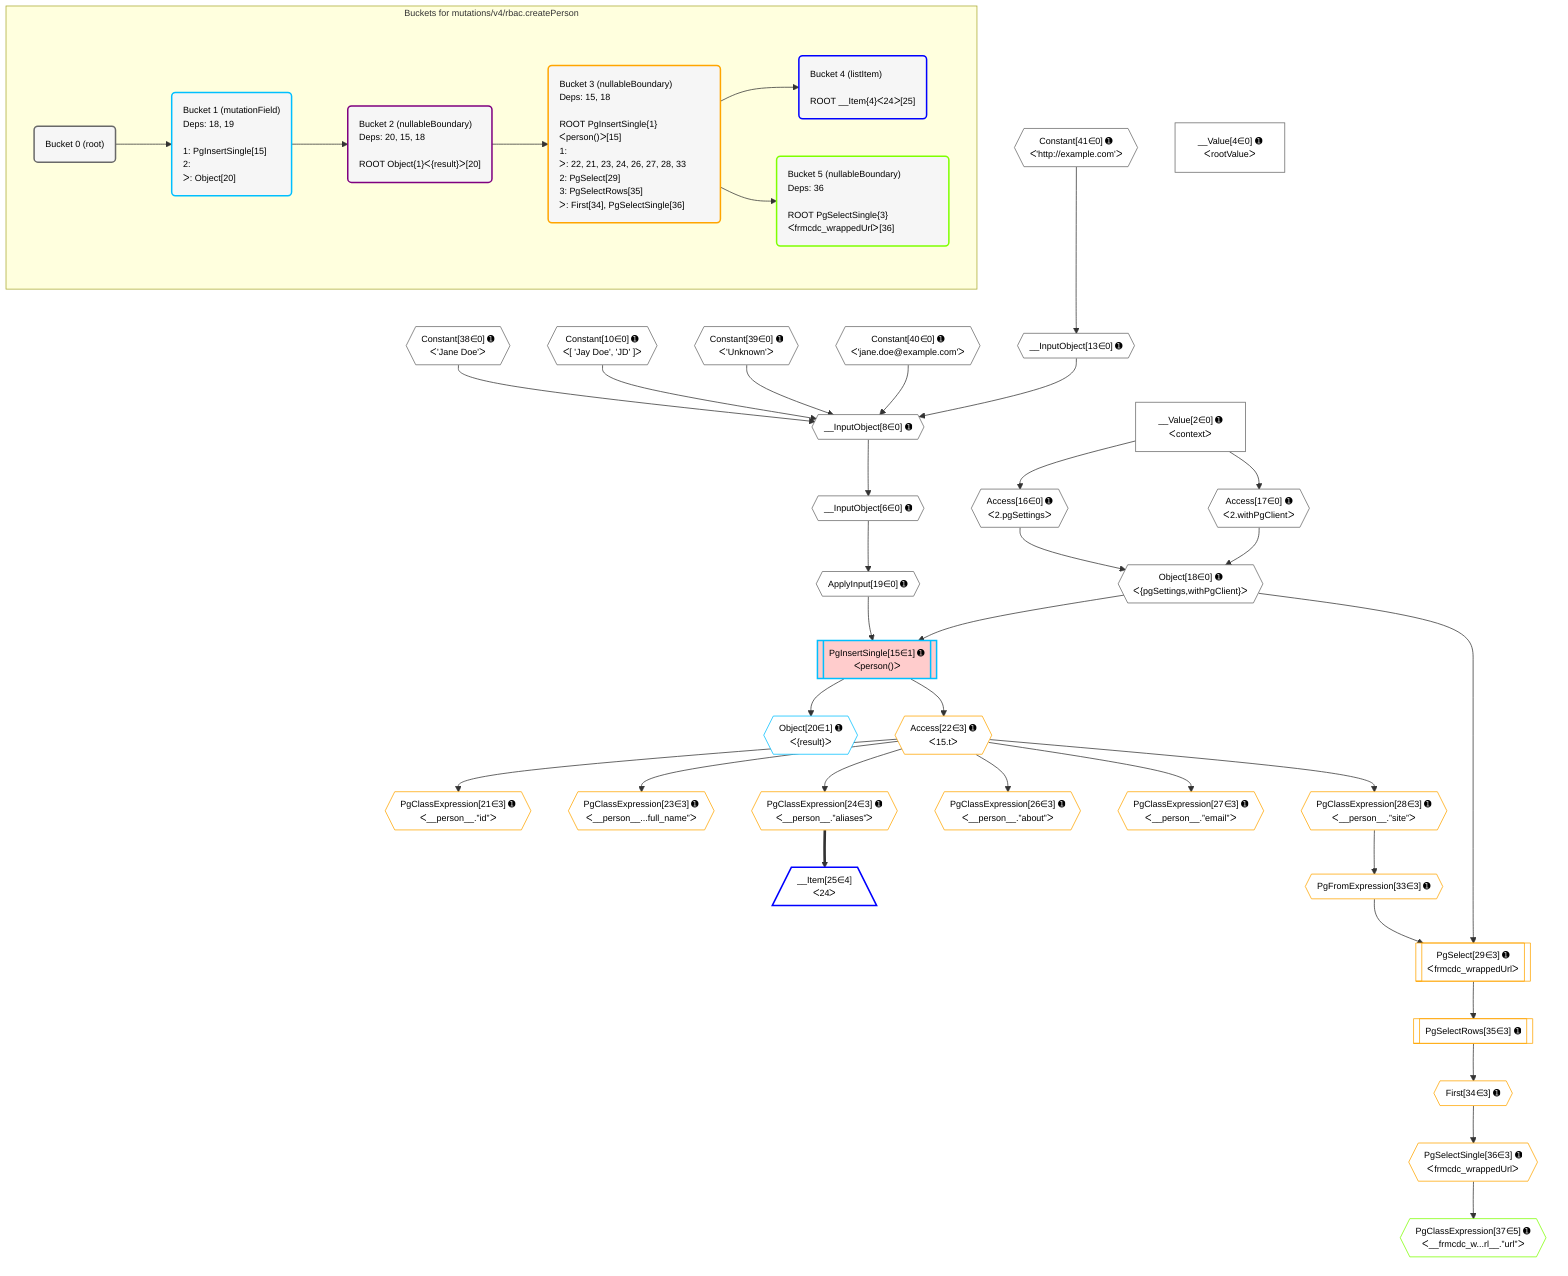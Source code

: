 %%{init: {'themeVariables': { 'fontSize': '12px'}}}%%
graph TD
    classDef path fill:#eee,stroke:#000,color:#000
    classDef plan fill:#fff,stroke-width:1px,color:#000
    classDef itemplan fill:#fff,stroke-width:2px,color:#000
    classDef unbatchedplan fill:#dff,stroke-width:1px,color:#000
    classDef sideeffectplan fill:#fcc,stroke-width:2px,color:#000
    classDef bucket fill:#f6f6f6,color:#000,stroke-width:2px,text-align:left


    %% plan dependencies
    __InputObject8{{"__InputObject[8∈0] ➊"}}:::plan
    Constant38{{"Constant[38∈0] ➊<br />ᐸ'Jane Doe'ᐳ"}}:::plan
    Constant10{{"Constant[10∈0] ➊<br />ᐸ[ 'Jay Doe', 'JD' ]ᐳ"}}:::plan
    Constant39{{"Constant[39∈0] ➊<br />ᐸ'Unknown'ᐳ"}}:::plan
    Constant40{{"Constant[40∈0] ➊<br />ᐸ'jane.doe@example.com'ᐳ"}}:::plan
    __InputObject13{{"__InputObject[13∈0] ➊"}}:::plan
    Constant38 & Constant10 & Constant39 & Constant40 & __InputObject13 --> __InputObject8
    __InputObject6{{"__InputObject[6∈0] ➊"}}:::plan
    __InputObject8 --> __InputObject6
    Object18{{"Object[18∈0] ➊<br />ᐸ{pgSettings,withPgClient}ᐳ"}}:::plan
    Access16{{"Access[16∈0] ➊<br />ᐸ2.pgSettingsᐳ"}}:::plan
    Access17{{"Access[17∈0] ➊<br />ᐸ2.withPgClientᐳ"}}:::plan
    Access16 & Access17 --> Object18
    Constant41{{"Constant[41∈0] ➊<br />ᐸ'http://example.com'ᐳ"}}:::plan
    Constant41 --> __InputObject13
    __Value2["__Value[2∈0] ➊<br />ᐸcontextᐳ"]:::plan
    __Value2 --> Access16
    __Value2 --> Access17
    ApplyInput19{{"ApplyInput[19∈0] ➊"}}:::plan
    __InputObject6 --> ApplyInput19
    __Value4["__Value[4∈0] ➊<br />ᐸrootValueᐳ"]:::plan
    PgInsertSingle15[["PgInsertSingle[15∈1] ➊<br />ᐸperson()ᐳ"]]:::sideeffectplan
    Object18 & ApplyInput19 --> PgInsertSingle15
    Object20{{"Object[20∈1] ➊<br />ᐸ{result}ᐳ"}}:::plan
    PgInsertSingle15 --> Object20
    PgSelect29[["PgSelect[29∈3] ➊<br />ᐸfrmcdc_wrappedUrlᐳ"]]:::plan
    PgFromExpression33{{"PgFromExpression[33∈3] ➊"}}:::plan
    Object18 & PgFromExpression33 --> PgSelect29
    PgClassExpression21{{"PgClassExpression[21∈3] ➊<br />ᐸ__person__.”id”ᐳ"}}:::plan
    Access22{{"Access[22∈3] ➊<br />ᐸ15.tᐳ"}}:::plan
    Access22 --> PgClassExpression21
    PgInsertSingle15 --> Access22
    PgClassExpression23{{"PgClassExpression[23∈3] ➊<br />ᐸ__person__...full_name”ᐳ"}}:::plan
    Access22 --> PgClassExpression23
    PgClassExpression24{{"PgClassExpression[24∈3] ➊<br />ᐸ__person__.”aliases”ᐳ"}}:::plan
    Access22 --> PgClassExpression24
    PgClassExpression26{{"PgClassExpression[26∈3] ➊<br />ᐸ__person__.”about”ᐳ"}}:::plan
    Access22 --> PgClassExpression26
    PgClassExpression27{{"PgClassExpression[27∈3] ➊<br />ᐸ__person__.”email”ᐳ"}}:::plan
    Access22 --> PgClassExpression27
    PgClassExpression28{{"PgClassExpression[28∈3] ➊<br />ᐸ__person__.”site”ᐳ"}}:::plan
    Access22 --> PgClassExpression28
    PgClassExpression28 --> PgFromExpression33
    First34{{"First[34∈3] ➊"}}:::plan
    PgSelectRows35[["PgSelectRows[35∈3] ➊"]]:::plan
    PgSelectRows35 --> First34
    PgSelect29 --> PgSelectRows35
    PgSelectSingle36{{"PgSelectSingle[36∈3] ➊<br />ᐸfrmcdc_wrappedUrlᐳ"}}:::plan
    First34 --> PgSelectSingle36
    __Item25[/"__Item[25∈4]<br />ᐸ24ᐳ"\]:::itemplan
    PgClassExpression24 ==> __Item25
    PgClassExpression37{{"PgClassExpression[37∈5] ➊<br />ᐸ__frmcdc_w...rl__.”url”ᐳ"}}:::plan
    PgSelectSingle36 --> PgClassExpression37

    %% define steps

    subgraph "Buckets for mutations/v4/rbac.createPerson"
    Bucket0("Bucket 0 (root)"):::bucket
    classDef bucket0 stroke:#696969
    class Bucket0,__Value2,__Value4,__InputObject6,__InputObject8,Constant10,__InputObject13,Access16,Access17,Object18,ApplyInput19,Constant38,Constant39,Constant40,Constant41 bucket0
    Bucket1("Bucket 1 (mutationField)<br />Deps: 18, 19<br /><br />1: PgInsertSingle[15]<br />2: <br />ᐳ: Object[20]"):::bucket
    classDef bucket1 stroke:#00bfff
    class Bucket1,PgInsertSingle15,Object20 bucket1
    Bucket2("Bucket 2 (nullableBoundary)<br />Deps: 20, 15, 18<br /><br />ROOT Object{1}ᐸ{result}ᐳ[20]"):::bucket
    classDef bucket2 stroke:#7f007f
    class Bucket2 bucket2
    Bucket3("Bucket 3 (nullableBoundary)<br />Deps: 15, 18<br /><br />ROOT PgInsertSingle{1}ᐸperson()ᐳ[15]<br />1: <br />ᐳ: 22, 21, 23, 24, 26, 27, 28, 33<br />2: PgSelect[29]<br />3: PgSelectRows[35]<br />ᐳ: First[34], PgSelectSingle[36]"):::bucket
    classDef bucket3 stroke:#ffa500
    class Bucket3,PgClassExpression21,Access22,PgClassExpression23,PgClassExpression24,PgClassExpression26,PgClassExpression27,PgClassExpression28,PgSelect29,PgFromExpression33,First34,PgSelectRows35,PgSelectSingle36 bucket3
    Bucket4("Bucket 4 (listItem)<br /><br />ROOT __Item{4}ᐸ24ᐳ[25]"):::bucket
    classDef bucket4 stroke:#0000ff
    class Bucket4,__Item25 bucket4
    Bucket5("Bucket 5 (nullableBoundary)<br />Deps: 36<br /><br />ROOT PgSelectSingle{3}ᐸfrmcdc_wrappedUrlᐳ[36]"):::bucket
    classDef bucket5 stroke:#7fff00
    class Bucket5,PgClassExpression37 bucket5
    Bucket0 --> Bucket1
    Bucket1 --> Bucket2
    Bucket2 --> Bucket3
    Bucket3 --> Bucket4 & Bucket5
    end